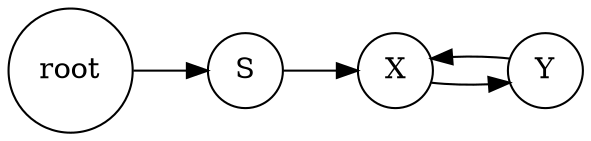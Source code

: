 digraph {
  rankdir=LR;
  size="8,5"
  node[shape=circle,label=""];
  root[label="root"];
  X[label="X"];
  S[label="S"];
  Y[label="Y"];
  root -> S[label=""];
  X -> Y[label=""];
  S -> X[label=""];
  Y -> X[label=""];
}